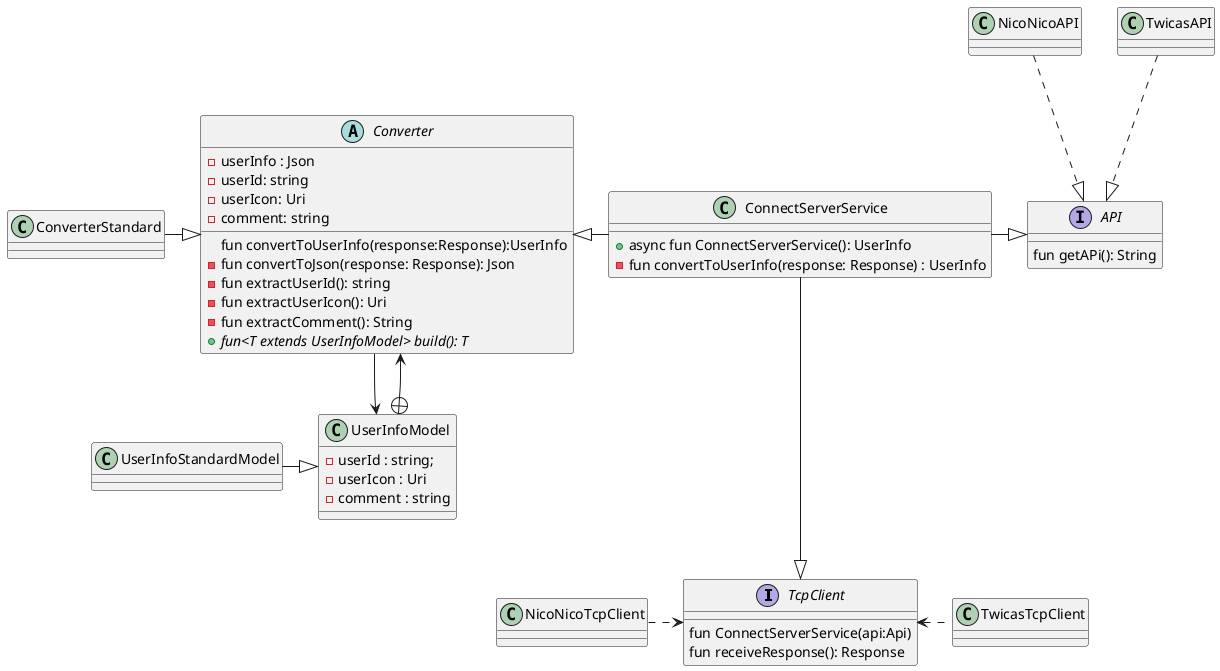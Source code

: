 @startuml model_コメント取得クラス図
    interface TcpClient{
        fun ConnectServerService(api:Api)
        fun receiveResponse(): Response
    }
    class NicoNicoTcpClient{

    }
    class TwicasTcpClient{

    }

    interface API{
        fun getAPi(): String
    }

    class NicoNicoAPI{}

    class TwicasAPI{}
    class ConverterStandard { 
    }

    abstract class Converter{
        - userInfo : Json
        - userId: string
        - userIcon: Uri
        - comment: string

        fun convertToUserInfo(response:Response):UserInfo
        -  fun convertToJson(response: Response): Json
        -  fun extractUserId(): string
        -  fun extractUserIcon(): Uri
        -  fun extractComment(): String
        + {abstract} fun<T extends UserInfoModel> build(): T  
    }

    class UserInfoModel{
        - userId : string;
        - userIcon : Uri
        - comment : string
    }
    
    class ConnectServerService{
        + async fun ConnectServerService(): UserInfo
        - fun convertToUserInfo(response: Response) : UserInfo
    }
    'コネクトサーバ
    ConnectServerService ---|> TcpClient
    ConnectServerService -left-|> Converter
    ConnectServerService -right-|> API
    'ユーザー情報
    UserInfoModel +--> Converter
    'コンバータ
    Converter --> UserInfoModel
    'クライアント
    NicoNicoTcpClient .right.> TcpClient
    TwicasTcpClient .left.> TcpClient
    UserInfoStandardModel -right-|> UserInfoModel

    TwicasAPI ..|> API
    NicoNicoAPI ..|> API
    ConverterStandard -right-|> Converter
 

@enduml